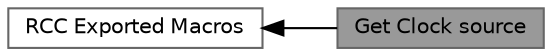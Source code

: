 digraph "Get Clock source"
{
 // INTERACTIVE_SVG=YES
 // LATEX_PDF_SIZE
  bgcolor="transparent";
  edge [fontname=Helvetica,fontsize=10,labelfontname=Helvetica,labelfontsize=10];
  node [fontname=Helvetica,fontsize=10,shape=box,height=0.2,width=0.4];
  rankdir=LR;
  Node2 [id="Node000002",label="RCC Exported Macros",height=0.2,width=0.4,color="grey40", fillcolor="white", style="filled",URL="$group___r_c_c___exported___macros.html",tooltip=" "];
  Node1 [id="Node000001",label="Get Clock source",height=0.2,width=0.4,color="gray40", fillcolor="grey60", style="filled", fontcolor="black",tooltip=" "];
  Node2->Node1 [shape=plaintext, dir="back", style="solid"];
}
